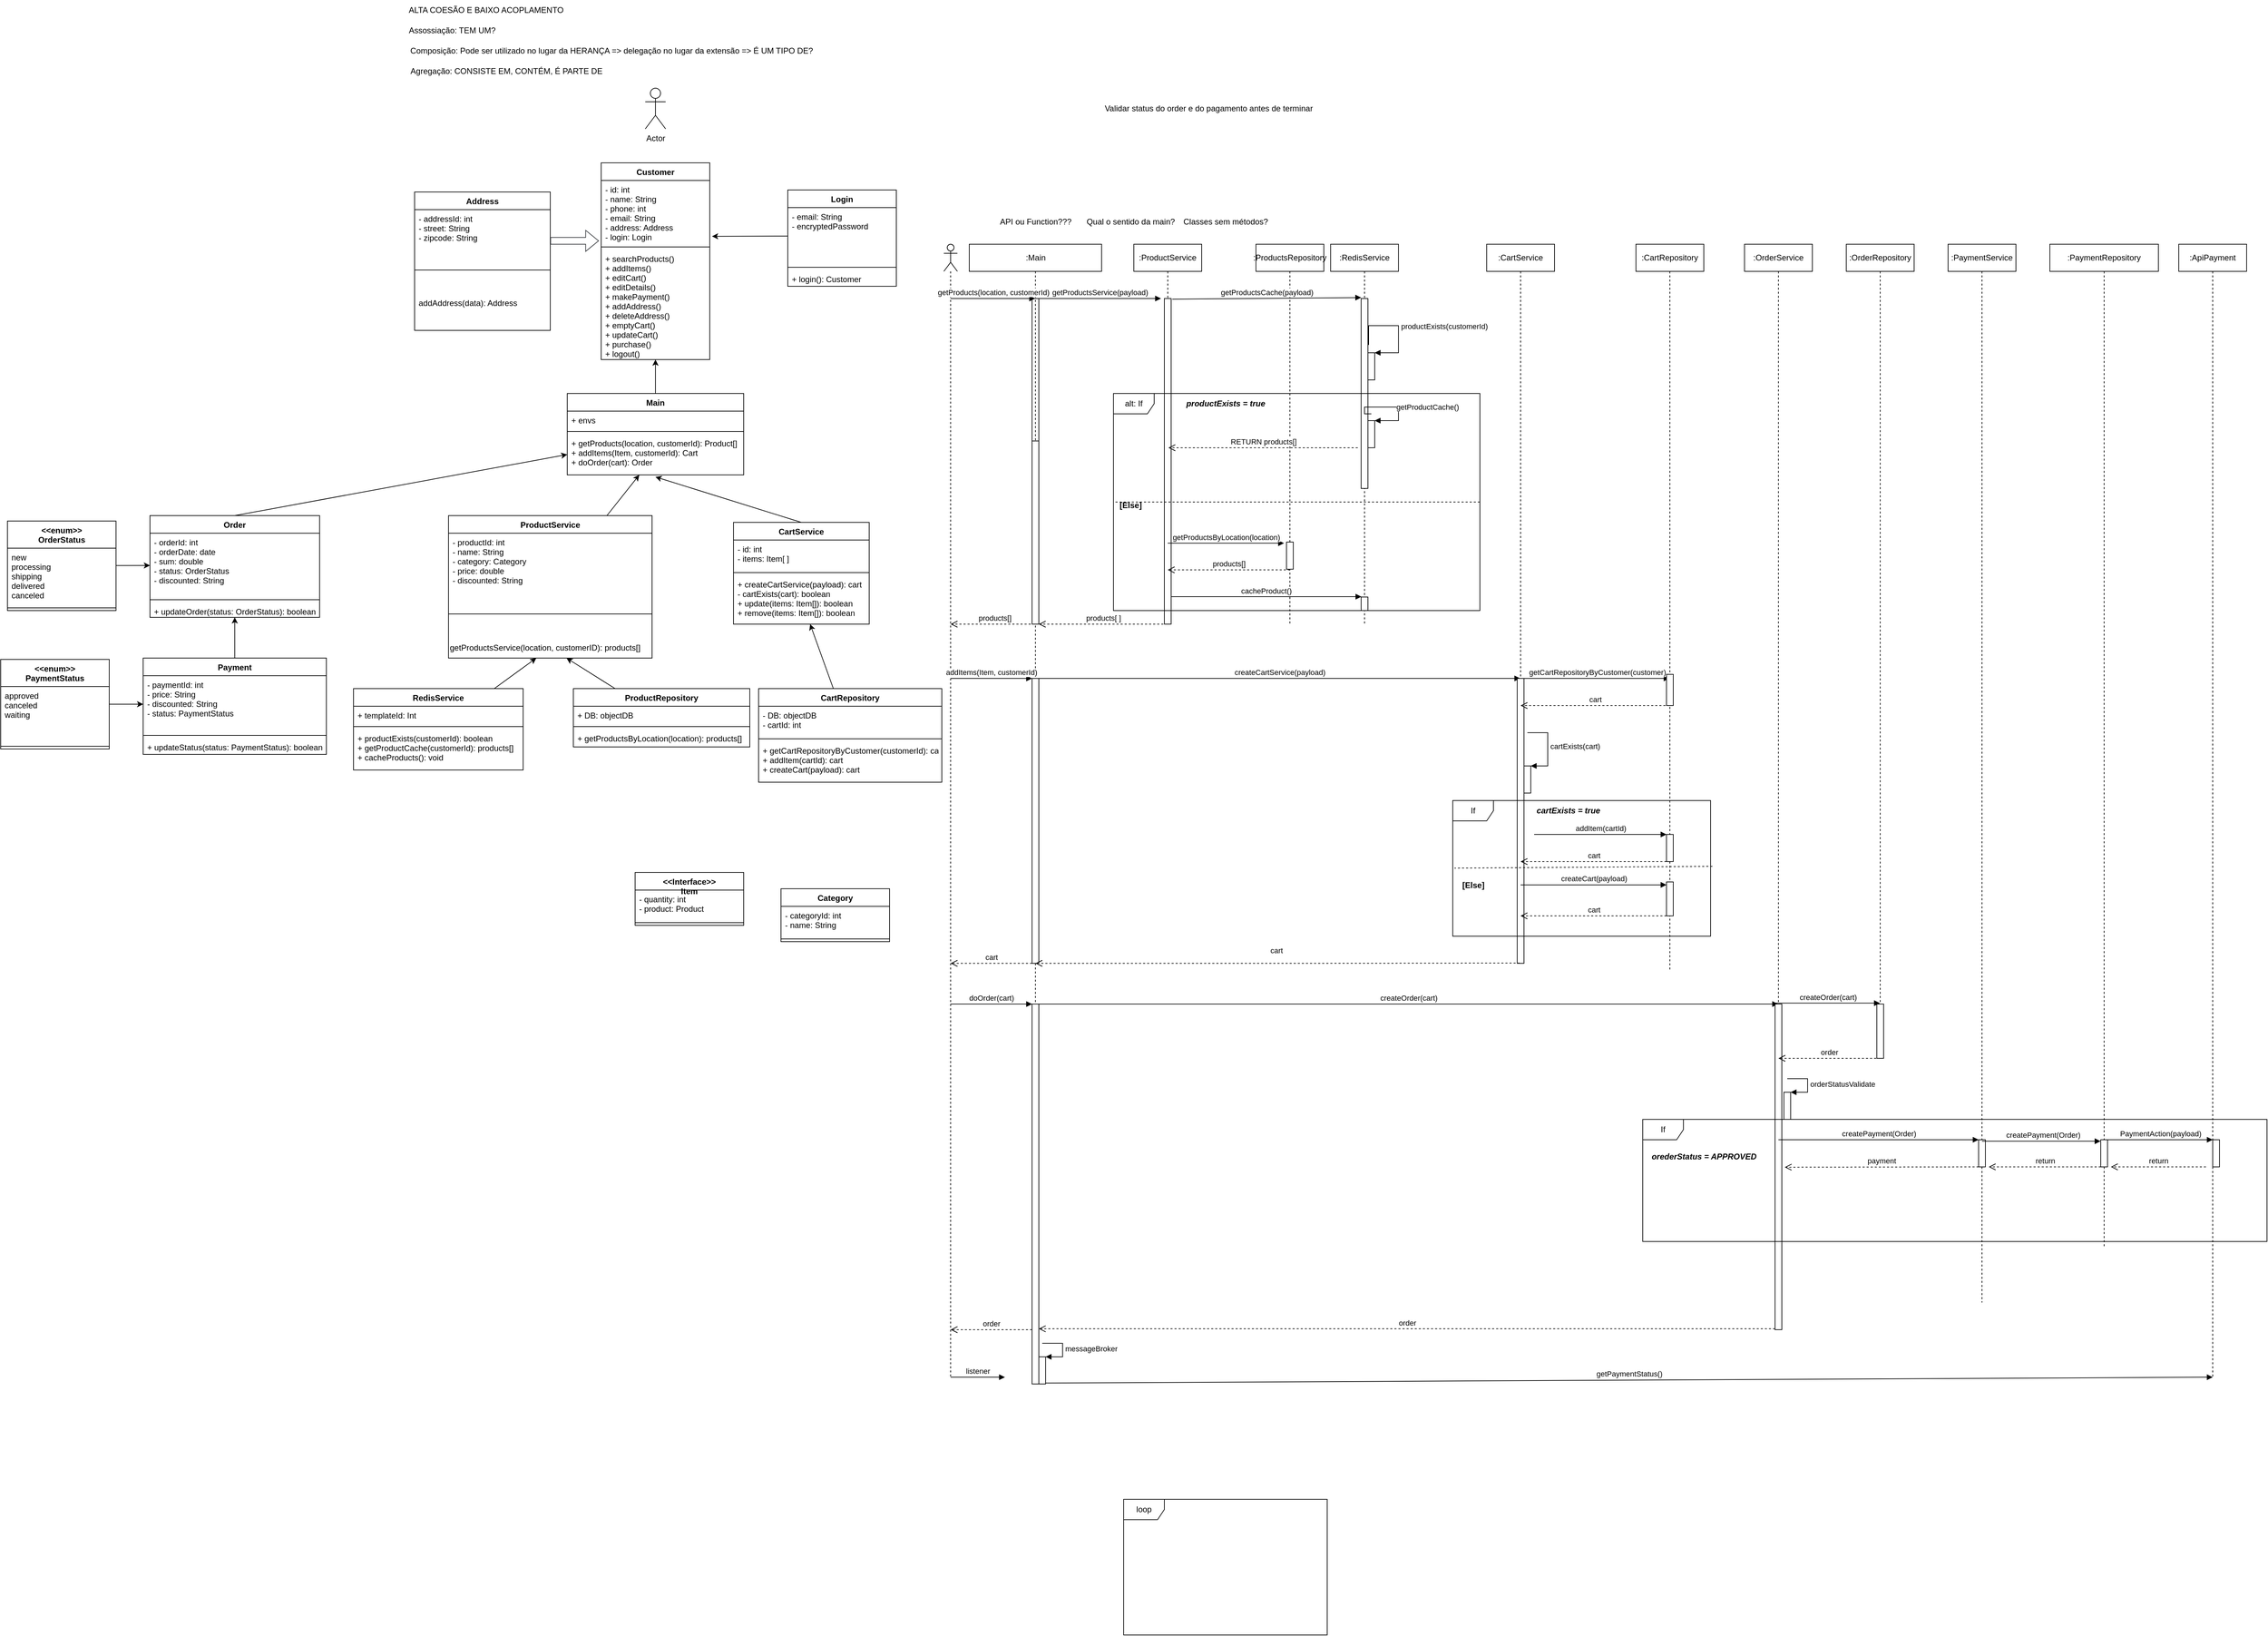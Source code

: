 <mxfile version="20.0.4" type="github">
  <diagram id="hjMJcgGUQg-z2j9_51XN" name="Page-1">
    <mxGraphModel dx="2197" dy="805" grid="1" gridSize="10" guides="1" tooltips="1" connect="1" arrows="1" fold="1" page="1" pageScale="1" pageWidth="827" pageHeight="1169" math="0" shadow="0">
      <root>
        <mxCell id="0" />
        <mxCell id="1" parent="0" />
        <mxCell id="cmTL1tRLWbyx7SnY8aFH-1" value="Customer" style="swimlane;fontStyle=1;align=center;verticalAlign=top;childLayout=stackLayout;horizontal=1;startSize=26;horizontalStack=0;resizeParent=1;resizeParentMax=0;resizeLast=0;collapsible=1;marginBottom=0;" parent="1" vertex="1">
          <mxGeometry x="325" y="280" width="160" height="290" as="geometry" />
        </mxCell>
        <mxCell id="cmTL1tRLWbyx7SnY8aFH-2" value="- id: int&#xa;- name: String&#xa;- phone: int&#xa;- email: String&#xa;- address: Address&#xa;- login: Login" style="text;strokeColor=none;fillColor=none;align=left;verticalAlign=top;spacingLeft=4;spacingRight=4;overflow=hidden;rotatable=0;points=[[0,0.5],[1,0.5]];portConstraint=eastwest;" parent="cmTL1tRLWbyx7SnY8aFH-1" vertex="1">
          <mxGeometry y="26" width="160" height="94" as="geometry" />
        </mxCell>
        <mxCell id="cmTL1tRLWbyx7SnY8aFH-3" value="" style="line;strokeWidth=1;fillColor=none;align=left;verticalAlign=middle;spacingTop=-1;spacingLeft=3;spacingRight=3;rotatable=0;labelPosition=right;points=[];portConstraint=eastwest;" parent="cmTL1tRLWbyx7SnY8aFH-1" vertex="1">
          <mxGeometry y="120" width="160" height="8" as="geometry" />
        </mxCell>
        <mxCell id="cmTL1tRLWbyx7SnY8aFH-4" value="+ searchProducts()&#xa;+ addItems()&#xa;+ editCart()&#xa;+ editDetails()&#xa;+ makePayment()&#xa;+ addAddress()&#xa;+ deleteAddress()&#xa;+ emptyCart()&#xa;+ updateCart()&#xa;+ purchase()&#xa;+ logout()" style="text;strokeColor=none;fillColor=none;align=left;verticalAlign=top;spacingLeft=4;spacingRight=4;overflow=hidden;rotatable=0;points=[[0,0.5],[1,0.5]];portConstraint=eastwest;" parent="cmTL1tRLWbyx7SnY8aFH-1" vertex="1">
          <mxGeometry y="128" width="160" height="162" as="geometry" />
        </mxCell>
        <mxCell id="cmTL1tRLWbyx7SnY8aFH-5" value="Login" style="swimlane;fontStyle=1;align=center;verticalAlign=top;childLayout=stackLayout;horizontal=1;startSize=26;horizontalStack=0;resizeParent=1;resizeParentMax=0;resizeLast=0;collapsible=1;marginBottom=0;" parent="1" vertex="1">
          <mxGeometry x="600" y="320" width="160" height="142" as="geometry" />
        </mxCell>
        <mxCell id="cmTL1tRLWbyx7SnY8aFH-6" value="- email: String&#xa;- encryptedPassword" style="text;strokeColor=none;fillColor=none;align=left;verticalAlign=top;spacingLeft=4;spacingRight=4;overflow=hidden;rotatable=0;points=[[0,0.5],[1,0.5]];portConstraint=eastwest;" parent="cmTL1tRLWbyx7SnY8aFH-5" vertex="1">
          <mxGeometry y="26" width="160" height="84" as="geometry" />
        </mxCell>
        <mxCell id="cmTL1tRLWbyx7SnY8aFH-7" value="" style="line;strokeWidth=1;fillColor=none;align=left;verticalAlign=middle;spacingTop=-1;spacingLeft=3;spacingRight=3;rotatable=0;labelPosition=right;points=[];portConstraint=eastwest;" parent="cmTL1tRLWbyx7SnY8aFH-5" vertex="1">
          <mxGeometry y="110" width="160" height="8" as="geometry" />
        </mxCell>
        <mxCell id="cmTL1tRLWbyx7SnY8aFH-8" value="+ login(): Customer" style="text;strokeColor=none;fillColor=none;align=left;verticalAlign=top;spacingLeft=4;spacingRight=4;overflow=hidden;rotatable=0;points=[[0,0.5],[1,0.5]];portConstraint=eastwest;" parent="cmTL1tRLWbyx7SnY8aFH-5" vertex="1">
          <mxGeometry y="118" width="160" height="24" as="geometry" />
        </mxCell>
        <mxCell id="YB8Wy11Mo5Z-gFpzEeuf-56" value="" style="edgeStyle=none;rounded=0;orthogonalLoop=1;jettySize=auto;html=1;fontColor=none;fillColor=#FFFFFF;gradientColor=none;elbow=vertical;" parent="1" source="cmTL1tRLWbyx7SnY8aFH-9" target="YB8Wy11Mo5Z-gFpzEeuf-36" edge="1">
          <mxGeometry relative="1" as="geometry" />
        </mxCell>
        <mxCell id="cmTL1tRLWbyx7SnY8aFH-9" value="ProductService" style="swimlane;fontStyle=1;align=center;verticalAlign=top;childLayout=stackLayout;horizontal=1;startSize=26;horizontalStack=0;resizeParent=1;resizeParentMax=0;resizeLast=0;collapsible=1;marginBottom=0;" parent="1" vertex="1">
          <mxGeometry x="100" y="800" width="300" height="210" as="geometry" />
        </mxCell>
        <mxCell id="cmTL1tRLWbyx7SnY8aFH-10" value="- productId: int&#xa;- name: String&#xa;- category: Category&#xa;- price: double&#xa;- discounted: String&#xa;" style="text;strokeColor=none;fillColor=none;align=left;verticalAlign=top;spacingLeft=4;spacingRight=4;overflow=hidden;rotatable=0;points=[[0,0.5],[1,0.5]];portConstraint=eastwest;" parent="cmTL1tRLWbyx7SnY8aFH-9" vertex="1">
          <mxGeometry y="26" width="300" height="84" as="geometry" />
        </mxCell>
        <mxCell id="cmTL1tRLWbyx7SnY8aFH-11" value="" style="line;strokeWidth=1;fillColor=none;align=left;verticalAlign=middle;spacingTop=-1;spacingLeft=3;spacingRight=3;rotatable=0;labelPosition=right;points=[];portConstraint=eastwest;" parent="cmTL1tRLWbyx7SnY8aFH-9" vertex="1">
          <mxGeometry y="110" width="300" height="70" as="geometry" />
        </mxCell>
        <mxCell id="YB8Wy11Mo5Z-gFpzEeuf-44" value="getProductsService(location, customerID): products[]" style="text;html=1;align=left;verticalAlign=middle;resizable=0;points=[];autosize=1;strokeColor=none;fillColor=none;fontColor=none;" parent="cmTL1tRLWbyx7SnY8aFH-9" vertex="1">
          <mxGeometry y="180" width="300" height="30" as="geometry" />
        </mxCell>
        <mxCell id="cmTL1tRLWbyx7SnY8aFH-13" value="Category" style="swimlane;fontStyle=1;align=center;verticalAlign=top;childLayout=stackLayout;horizontal=1;startSize=26;horizontalStack=0;resizeParent=1;resizeParentMax=0;resizeLast=0;collapsible=1;marginBottom=0;" parent="1" vertex="1">
          <mxGeometry x="590" y="1350" width="160" height="78" as="geometry">
            <mxRectangle x="600" y="10" width="90" height="30" as="alternateBounds" />
          </mxGeometry>
        </mxCell>
        <mxCell id="cmTL1tRLWbyx7SnY8aFH-14" value="- categoryId: int&#xa;- name: String" style="text;strokeColor=none;fillColor=none;align=left;verticalAlign=top;spacingLeft=4;spacingRight=4;overflow=hidden;rotatable=0;points=[[0,0.5],[1,0.5]];portConstraint=eastwest;" parent="cmTL1tRLWbyx7SnY8aFH-13" vertex="1">
          <mxGeometry y="26" width="160" height="44" as="geometry" />
        </mxCell>
        <mxCell id="cmTL1tRLWbyx7SnY8aFH-15" value="" style="line;strokeWidth=1;fillColor=none;align=left;verticalAlign=middle;spacingTop=-1;spacingLeft=3;spacingRight=3;rotatable=0;labelPosition=right;points=[];portConstraint=eastwest;" parent="cmTL1tRLWbyx7SnY8aFH-13" vertex="1">
          <mxGeometry y="70" width="160" height="8" as="geometry" />
        </mxCell>
        <mxCell id="YB8Wy11Mo5Z-gFpzEeuf-65" style="edgeStyle=none;rounded=0;orthogonalLoop=1;jettySize=auto;html=1;exitX=0.5;exitY=0;exitDx=0;exitDy=0;entryX=0.5;entryY=1.05;entryDx=0;entryDy=0;entryPerimeter=0;fontColor=none;fillColor=#FFFFFF;gradientColor=none;elbow=vertical;" parent="1" source="cmTL1tRLWbyx7SnY8aFH-17" target="YB8Wy11Mo5Z-gFpzEeuf-36" edge="1">
          <mxGeometry relative="1" as="geometry" />
        </mxCell>
        <mxCell id="cmTL1tRLWbyx7SnY8aFH-17" value="CartService" style="swimlane;fontStyle=1;align=center;verticalAlign=top;childLayout=stackLayout;horizontal=1;startSize=26;horizontalStack=0;resizeParent=1;resizeParentMax=0;resizeLast=0;collapsible=1;marginBottom=0;" parent="1" vertex="1">
          <mxGeometry x="520" y="810" width="200" height="150" as="geometry" />
        </mxCell>
        <mxCell id="cmTL1tRLWbyx7SnY8aFH-18" value="- id: int&#xa;- items: Item[ ]" style="text;strokeColor=none;fillColor=none;align=left;verticalAlign=top;spacingLeft=4;spacingRight=4;overflow=hidden;rotatable=0;points=[[0,0.5],[1,0.5]];portConstraint=eastwest;" parent="cmTL1tRLWbyx7SnY8aFH-17" vertex="1">
          <mxGeometry y="26" width="200" height="44" as="geometry" />
        </mxCell>
        <mxCell id="cmTL1tRLWbyx7SnY8aFH-19" value="" style="line;strokeWidth=1;fillColor=none;align=left;verticalAlign=middle;spacingTop=-1;spacingLeft=3;spacingRight=3;rotatable=0;labelPosition=right;points=[];portConstraint=eastwest;" parent="cmTL1tRLWbyx7SnY8aFH-17" vertex="1">
          <mxGeometry y="70" width="200" height="8" as="geometry" />
        </mxCell>
        <mxCell id="cmTL1tRLWbyx7SnY8aFH-20" value="+ createCartService(payload): cart&#xa;- cartExists(cart): boolean&#xa;+ update(items: Item[]): boolean&#xa;+ remove(items: Item[]): boolean" style="text;strokeColor=none;fillColor=none;align=left;verticalAlign=top;spacingLeft=4;spacingRight=4;overflow=hidden;rotatable=0;points=[[0,0.5],[1,0.5]];portConstraint=eastwest;" parent="cmTL1tRLWbyx7SnY8aFH-17" vertex="1">
          <mxGeometry y="78" width="200" height="72" as="geometry" />
        </mxCell>
        <mxCell id="YB8Wy11Mo5Z-gFpzEeuf-43" style="edgeStyle=none;rounded=0;orthogonalLoop=1;jettySize=auto;html=1;exitX=0.5;exitY=0;exitDx=0;exitDy=0;entryX=0;entryY=0.5;entryDx=0;entryDy=0;fontColor=none;fillColor=#FFFFFF;gradientColor=none;elbow=vertical;" parent="1" source="cmTL1tRLWbyx7SnY8aFH-21" target="YB8Wy11Mo5Z-gFpzEeuf-36" edge="1">
          <mxGeometry relative="1" as="geometry" />
        </mxCell>
        <mxCell id="cmTL1tRLWbyx7SnY8aFH-21" value="Order" style="swimlane;fontStyle=1;align=center;verticalAlign=top;childLayout=stackLayout;horizontal=1;startSize=26;horizontalStack=0;resizeParent=1;resizeParentMax=0;resizeLast=0;collapsible=1;marginBottom=0;" parent="1" vertex="1">
          <mxGeometry x="-340" y="800" width="250" height="150" as="geometry" />
        </mxCell>
        <mxCell id="cmTL1tRLWbyx7SnY8aFH-22" value="- orderId: int&#xa;- orderDate: date&#xa;- sum: double&#xa;- status: OrderStatus&#xa;- discounted: String&#xa;" style="text;strokeColor=none;fillColor=none;align=left;verticalAlign=top;spacingLeft=4;spacingRight=4;overflow=hidden;rotatable=0;points=[[0,0.5],[1,0.5]];portConstraint=eastwest;" parent="cmTL1tRLWbyx7SnY8aFH-21" vertex="1">
          <mxGeometry y="26" width="250" height="94" as="geometry" />
        </mxCell>
        <mxCell id="cmTL1tRLWbyx7SnY8aFH-23" value="" style="line;strokeWidth=1;fillColor=none;align=left;verticalAlign=middle;spacingTop=-1;spacingLeft=3;spacingRight=3;rotatable=0;labelPosition=right;points=[];portConstraint=eastwest;" parent="cmTL1tRLWbyx7SnY8aFH-21" vertex="1">
          <mxGeometry y="120" width="250" height="8" as="geometry" />
        </mxCell>
        <mxCell id="cmTL1tRLWbyx7SnY8aFH-24" value="+ updateOrder(status: OrderStatus): boolean" style="text;strokeColor=none;fillColor=none;align=left;verticalAlign=top;spacingLeft=4;spacingRight=4;overflow=hidden;rotatable=0;points=[[0,0.5],[1,0.5]];portConstraint=eastwest;" parent="cmTL1tRLWbyx7SnY8aFH-21" vertex="1">
          <mxGeometry y="128" width="250" height="22" as="geometry" />
        </mxCell>
        <mxCell id="YB8Wy11Mo5Z-gFpzEeuf-37" value="" style="edgeStyle=none;rounded=0;orthogonalLoop=1;jettySize=auto;html=1;fontColor=none;fillColor=#FFFFFF;gradientColor=none;elbow=vertical;" parent="1" source="cmTL1tRLWbyx7SnY8aFH-25" target="cmTL1tRLWbyx7SnY8aFH-22" edge="1">
          <mxGeometry relative="1" as="geometry" />
        </mxCell>
        <mxCell id="cmTL1tRLWbyx7SnY8aFH-25" value="&lt;&lt;enum&gt;&gt;&#xa;OrderStatus" style="swimlane;fontStyle=1;align=center;verticalAlign=top;childLayout=stackLayout;horizontal=1;startSize=40;horizontalStack=0;resizeParent=1;resizeParentMax=0;resizeLast=0;collapsible=1;marginBottom=0;" parent="1" vertex="1">
          <mxGeometry x="-550" y="808" width="160" height="132" as="geometry" />
        </mxCell>
        <mxCell id="cmTL1tRLWbyx7SnY8aFH-26" value="new&#xa;processing&#xa;shipping&#xa;delivered&#xa;canceled" style="text;strokeColor=none;fillColor=none;align=left;verticalAlign=top;spacingLeft=4;spacingRight=4;overflow=hidden;rotatable=0;points=[[0,0.5],[1,0.5]];portConstraint=eastwest;" parent="cmTL1tRLWbyx7SnY8aFH-25" vertex="1">
          <mxGeometry y="40" width="160" height="84" as="geometry" />
        </mxCell>
        <mxCell id="cmTL1tRLWbyx7SnY8aFH-27" value="" style="line;strokeWidth=1;fillColor=none;align=left;verticalAlign=middle;spacingTop=-1;spacingLeft=3;spacingRight=3;rotatable=0;labelPosition=right;points=[];portConstraint=eastwest;" parent="cmTL1tRLWbyx7SnY8aFH-25" vertex="1">
          <mxGeometry y="124" width="160" height="8" as="geometry" />
        </mxCell>
        <mxCell id="YB8Wy11Mo5Z-gFpzEeuf-30" value="" style="edgeStyle=none;rounded=0;orthogonalLoop=1;jettySize=auto;html=1;fontColor=none;fillColor=#FFFFFF;gradientColor=none;elbow=vertical;" parent="1" source="cmTL1tRLWbyx7SnY8aFH-39" target="cmTL1tRLWbyx7SnY8aFH-24" edge="1">
          <mxGeometry relative="1" as="geometry" />
        </mxCell>
        <mxCell id="cmTL1tRLWbyx7SnY8aFH-39" value="Payment" style="swimlane;fontStyle=1;align=center;verticalAlign=top;childLayout=stackLayout;horizontal=1;startSize=26;horizontalStack=0;resizeParent=1;resizeParentMax=0;resizeLast=0;collapsible=1;marginBottom=0;" parent="1" vertex="1">
          <mxGeometry x="-350" y="1010" width="270" height="142" as="geometry" />
        </mxCell>
        <mxCell id="cmTL1tRLWbyx7SnY8aFH-40" value="- paymentId: int&#xa;- price: String&#xa;- discounted: String&#xa;- status: PaymentStatus" style="text;strokeColor=none;fillColor=none;align=left;verticalAlign=top;spacingLeft=4;spacingRight=4;overflow=hidden;rotatable=0;points=[[0,0.5],[1,0.5]];portConstraint=eastwest;" parent="cmTL1tRLWbyx7SnY8aFH-39" vertex="1">
          <mxGeometry y="26" width="270" height="84" as="geometry" />
        </mxCell>
        <mxCell id="cmTL1tRLWbyx7SnY8aFH-41" value="" style="line;strokeWidth=1;fillColor=none;align=left;verticalAlign=middle;spacingTop=-1;spacingLeft=3;spacingRight=3;rotatable=0;labelPosition=right;points=[];portConstraint=eastwest;" parent="cmTL1tRLWbyx7SnY8aFH-39" vertex="1">
          <mxGeometry y="110" width="270" height="8" as="geometry" />
        </mxCell>
        <mxCell id="cmTL1tRLWbyx7SnY8aFH-42" value="+ updateStatus(status: PaymentStatus): boolean" style="text;strokeColor=none;fillColor=none;align=left;verticalAlign=top;spacingLeft=4;spacingRight=4;overflow=hidden;rotatable=0;points=[[0,0.5],[1,0.5]];portConstraint=eastwest;" parent="cmTL1tRLWbyx7SnY8aFH-39" vertex="1">
          <mxGeometry y="118" width="270" height="24" as="geometry" />
        </mxCell>
        <mxCell id="YB8Wy11Mo5Z-gFpzEeuf-42" value="" style="edgeStyle=none;rounded=0;orthogonalLoop=1;jettySize=auto;html=1;fontColor=none;fillColor=#FFFFFF;gradientColor=none;elbow=vertical;entryX=0;entryY=0.5;entryDx=0;entryDy=0;" parent="1" source="cmTL1tRLWbyx7SnY8aFH-43" target="cmTL1tRLWbyx7SnY8aFH-40" edge="1">
          <mxGeometry relative="1" as="geometry" />
        </mxCell>
        <mxCell id="cmTL1tRLWbyx7SnY8aFH-43" value="&lt;&lt;enum&gt;&gt;&#xa;PaymentStatus" style="swimlane;fontStyle=1;align=center;verticalAlign=top;childLayout=stackLayout;horizontal=1;startSize=40;horizontalStack=0;resizeParent=1;resizeParentMax=0;resizeLast=0;collapsible=1;marginBottom=0;" parent="1" vertex="1">
          <mxGeometry x="-560" y="1012" width="160" height="132" as="geometry" />
        </mxCell>
        <mxCell id="cmTL1tRLWbyx7SnY8aFH-44" value="approved&#xa;canceled&#xa;waiting" style="text;strokeColor=none;fillColor=none;align=left;verticalAlign=top;spacingLeft=4;spacingRight=4;overflow=hidden;rotatable=0;points=[[0,0.5],[1,0.5]];portConstraint=eastwest;" parent="cmTL1tRLWbyx7SnY8aFH-43" vertex="1">
          <mxGeometry y="40" width="160" height="84" as="geometry" />
        </mxCell>
        <mxCell id="cmTL1tRLWbyx7SnY8aFH-45" value="" style="line;strokeWidth=1;fillColor=none;align=left;verticalAlign=middle;spacingTop=-1;spacingLeft=3;spacingRight=3;rotatable=0;labelPosition=right;points=[];portConstraint=eastwest;" parent="cmTL1tRLWbyx7SnY8aFH-43" vertex="1">
          <mxGeometry y="124" width="160" height="8" as="geometry" />
        </mxCell>
        <mxCell id="cmTL1tRLWbyx7SnY8aFH-56" value="&lt;&lt;Interface&gt;&gt;&#xa;Item" style="swimlane;fontStyle=1;align=center;verticalAlign=top;childLayout=stackLayout;horizontal=1;startSize=26;horizontalStack=0;resizeParent=1;resizeParentMax=0;resizeLast=0;collapsible=1;marginBottom=0;" parent="1" vertex="1">
          <mxGeometry x="375" y="1326" width="160" height="78" as="geometry" />
        </mxCell>
        <mxCell id="cmTL1tRLWbyx7SnY8aFH-57" value="- quantity: int&#xa;- product: Product" style="text;strokeColor=none;fillColor=none;align=left;verticalAlign=top;spacingLeft=4;spacingRight=4;overflow=hidden;rotatable=0;points=[[0,0.5],[1,0.5]];portConstraint=eastwest;" parent="cmTL1tRLWbyx7SnY8aFH-56" vertex="1">
          <mxGeometry y="26" width="160" height="44" as="geometry" />
        </mxCell>
        <mxCell id="cmTL1tRLWbyx7SnY8aFH-58" value="" style="line;strokeWidth=1;fillColor=none;align=left;verticalAlign=middle;spacingTop=-1;spacingLeft=3;spacingRight=3;rotatable=0;labelPosition=right;points=[];portConstraint=eastwest;" parent="cmTL1tRLWbyx7SnY8aFH-56" vertex="1">
          <mxGeometry y="70" width="160" height="8" as="geometry" />
        </mxCell>
        <mxCell id="cmTL1tRLWbyx7SnY8aFH-80" value="ALTA COESÃO E BAIXO ACOPLAMENTO&lt;br&gt;" style="text;html=1;align=center;verticalAlign=middle;resizable=0;points=[];autosize=1;strokeColor=none;fillColor=none;fontColor=none;" parent="1" vertex="1">
          <mxGeometry x="30" y="40" width="250" height="30" as="geometry" />
        </mxCell>
        <mxCell id="cmTL1tRLWbyx7SnY8aFH-81" value="&lt;span style=&quot;color: rgba(0, 0, 0, 0); font-family: monospace; font-size: 0px; text-align: start;&quot;&gt;%3CmxGraphModel%3E%3Croot%3E%3CmxCell%20id%3D%220%22%2F%3E%3CmxCell%20id%3D%221%22%20parent%3D%220%22%2F%3E%3CmxCell%20id%3D%222%22%20value%3D%22Assossia%C3%A7%C3%A3o%3A%20TEM%20UM%3F%22%20style%3D%22text%3Bhtml%3D1%3Balign%3Dcenter%3BverticalAlign%3Dmiddle%3Bresizable%3D0%3Bpoints%3D%5B%5D%3Bautosize%3D1%3BstrokeColor%3Dnone%3BfillColor%3Dnone%3BfontColor%3Dnone%3B%22%20vertex%3D%221%22%20parent%3D%221%22%3E%3CmxGeometry%20x%3D%22685%22%20y%3D%22935%22%20width%3D%22150%22%20height%3D%2230%22%20as%3D%22geometry%22%2F%3E%3C%2FmxCell%3E%3C%2Froot%3E%3C%2FmxGraphModel%3E&lt;/span&gt;" style="text;html=1;align=center;verticalAlign=middle;resizable=0;points=[];autosize=1;strokeColor=none;fillColor=none;fontColor=none;" parent="1" vertex="1">
          <mxGeometry x="640" y="105" width="20" height="30" as="geometry" />
        </mxCell>
        <mxCell id="cmTL1tRLWbyx7SnY8aFH-82" value="Assossiação: TEM UM?" style="text;html=1;align=center;verticalAlign=middle;resizable=0;points=[];autosize=1;strokeColor=none;fillColor=none;fontColor=none;" parent="1" vertex="1">
          <mxGeometry x="30" y="70" width="150" height="30" as="geometry" />
        </mxCell>
        <mxCell id="cmTL1tRLWbyx7SnY8aFH-83" value="Composição: Pode ser utilizado no lugar da HERANÇA =&amp;gt; delegação no lugar da extensão =&amp;gt; É UM TIPO DE?" style="text;html=1;align=center;verticalAlign=middle;resizable=0;points=[];autosize=1;strokeColor=none;fillColor=none;fontColor=none;" parent="1" vertex="1">
          <mxGeometry x="30" y="100" width="620" height="30" as="geometry" />
        </mxCell>
        <mxCell id="cmTL1tRLWbyx7SnY8aFH-87" value="Agregação: CONSISTE EM, CONTÉM, É PARTE DE" style="text;html=1;align=center;verticalAlign=middle;resizable=0;points=[];autosize=1;strokeColor=none;fillColor=none;fontColor=none;" parent="1" vertex="1">
          <mxGeometry x="30" y="130" width="310" height="30" as="geometry" />
        </mxCell>
        <mxCell id="cmTL1tRLWbyx7SnY8aFH-88" style="edgeStyle=none;rounded=0;orthogonalLoop=1;jettySize=auto;html=1;exitX=0;exitY=0.5;exitDx=0;exitDy=0;entryX=1.021;entryY=0.876;entryDx=0;entryDy=0;entryPerimeter=0;fontColor=none;" parent="1" source="cmTL1tRLWbyx7SnY8aFH-6" target="cmTL1tRLWbyx7SnY8aFH-2" edge="1">
          <mxGeometry relative="1" as="geometry" />
        </mxCell>
        <mxCell id="cmTL1tRLWbyx7SnY8aFH-89" value="Address" style="swimlane;fontStyle=1;align=center;verticalAlign=top;childLayout=stackLayout;horizontal=1;startSize=26;horizontalStack=0;resizeParent=1;resizeParentMax=0;resizeLast=0;collapsible=1;marginBottom=0;" parent="1" vertex="1">
          <mxGeometry x="50" y="323" width="200" height="204" as="geometry" />
        </mxCell>
        <mxCell id="cmTL1tRLWbyx7SnY8aFH-90" value="- addressId: int&#xa;- street: String&#xa;- zipcode: String&#xa;" style="text;strokeColor=none;fillColor=none;align=left;verticalAlign=top;spacingLeft=4;spacingRight=4;overflow=hidden;rotatable=0;points=[[0,0.5],[1,0.5]];portConstraint=eastwest;" parent="cmTL1tRLWbyx7SnY8aFH-89" vertex="1">
          <mxGeometry y="26" width="200" height="54" as="geometry" />
        </mxCell>
        <mxCell id="cmTL1tRLWbyx7SnY8aFH-91" value="" style="line;strokeWidth=1;fillColor=none;align=left;verticalAlign=middle;spacingTop=-1;spacingLeft=3;spacingRight=3;rotatable=0;labelPosition=right;points=[];portConstraint=eastwest;" parent="cmTL1tRLWbyx7SnY8aFH-89" vertex="1">
          <mxGeometry y="80" width="200" height="70" as="geometry" />
        </mxCell>
        <mxCell id="YB8Wy11Mo5Z-gFpzEeuf-41" value="addAddress(data): Address" style="text;strokeColor=none;fillColor=none;align=left;verticalAlign=top;spacingLeft=4;spacingRight=4;overflow=hidden;rotatable=0;points=[[0,0.5],[1,0.5]];portConstraint=eastwest;" parent="cmTL1tRLWbyx7SnY8aFH-89" vertex="1">
          <mxGeometry y="150" width="200" height="54" as="geometry" />
        </mxCell>
        <mxCell id="cmTL1tRLWbyx7SnY8aFH-95" value="" style="shape=flexArrow;rounded=0;orthogonalLoop=1;jettySize=auto;html=1;fontColor=none;elbow=vertical;entryX=-0.021;entryY=0.947;entryDx=0;entryDy=0;entryPerimeter=0;fillColor=#FFFFFF;strokeColor=#36393d;gradientColor=none;" parent="1" target="cmTL1tRLWbyx7SnY8aFH-2" edge="1">
          <mxGeometry relative="1" as="geometry">
            <mxPoint x="250" y="395" as="sourcePoint" />
          </mxGeometry>
        </mxCell>
        <mxCell id="cmTL1tRLWbyx7SnY8aFH-96" style="edgeStyle=none;shape=flexArrow;rounded=0;orthogonalLoop=1;jettySize=auto;html=1;exitX=0.75;exitY=0;exitDx=0;exitDy=0;fontColor=none;fillColor=#000000;elbow=vertical;" parent="1" source="cmTL1tRLWbyx7SnY8aFH-89" target="cmTL1tRLWbyx7SnY8aFH-89" edge="1">
          <mxGeometry relative="1" as="geometry" />
        </mxCell>
        <mxCell id="cmTL1tRLWbyx7SnY8aFH-109" value="" style="shape=umlLifeline;participant=umlActor;perimeter=lifelinePerimeter;whiteSpace=wrap;html=1;container=1;collapsible=0;recursiveResize=0;verticalAlign=top;spacingTop=36;outlineConnect=0;fontColor=none;" parent="1" vertex="1">
          <mxGeometry x="830" y="400" width="20" height="1670" as="geometry" />
        </mxCell>
        <mxCell id="cmTL1tRLWbyx7SnY8aFH-110" value="" style="html=1;points=[];perimeter=orthogonalPerimeter;fontColor=none;" parent="1" vertex="1">
          <mxGeometry x="960" y="480" width="10" height="210" as="geometry" />
        </mxCell>
        <mxCell id="cmTL1tRLWbyx7SnY8aFH-114" value=":Main" style="shape=umlLifeline;perimeter=lifelinePerimeter;whiteSpace=wrap;html=1;container=1;collapsible=0;recursiveResize=0;outlineConnect=0;fontColor=none;" parent="1" vertex="1">
          <mxGeometry x="867.5" y="400" width="195" height="1430" as="geometry" />
        </mxCell>
        <mxCell id="cmTL1tRLWbyx7SnY8aFH-156" value="getProducts(location, customerId)" style="html=1;verticalAlign=bottom;endArrow=block;rounded=0;fontColor=none;fillColor=#FFFFFF;gradientColor=none;elbow=vertical;" parent="cmTL1tRLWbyx7SnY8aFH-114" target="cmTL1tRLWbyx7SnY8aFH-114" edge="1">
          <mxGeometry width="80" relative="1" as="geometry">
            <mxPoint x="-27.5" y="80" as="sourcePoint" />
            <mxPoint x="52.5" y="80" as="targetPoint" />
          </mxGeometry>
        </mxCell>
        <mxCell id="cmTL1tRLWbyx7SnY8aFH-200" value="products[ ]" style="html=1;verticalAlign=bottom;endArrow=open;dashed=1;endSize=8;rounded=0;fontColor=none;fillColor=#FFFFFF;gradientColor=none;elbow=vertical;" parent="cmTL1tRLWbyx7SnY8aFH-114" source="cmTL1tRLWbyx7SnY8aFH-157" edge="1">
          <mxGeometry relative="1" as="geometry">
            <mxPoint x="182.5" y="560" as="sourcePoint" />
            <mxPoint x="102.5" y="560" as="targetPoint" />
          </mxGeometry>
        </mxCell>
        <mxCell id="cmTL1tRLWbyx7SnY8aFH-205" value="products[]" style="html=1;verticalAlign=bottom;endArrow=open;dashed=1;endSize=8;rounded=0;fontColor=none;fillColor=#FFFFFF;gradientColor=none;elbow=vertical;" parent="cmTL1tRLWbyx7SnY8aFH-114" target="cmTL1tRLWbyx7SnY8aFH-109" edge="1">
          <mxGeometry relative="1" as="geometry">
            <mxPoint x="102.5" y="560" as="sourcePoint" />
            <mxPoint x="22.5" y="560" as="targetPoint" />
          </mxGeometry>
        </mxCell>
        <mxCell id="cmTL1tRLWbyx7SnY8aFH-207" value="createCartService(payload)" style="html=1;verticalAlign=bottom;endArrow=block;rounded=0;fontColor=none;fillColor=#FFFFFF;gradientColor=none;elbow=vertical;" parent="cmTL1tRLWbyx7SnY8aFH-114" target="cmTL1tRLWbyx7SnY8aFH-206" edge="1">
          <mxGeometry width="80" relative="1" as="geometry">
            <mxPoint x="102.5" y="640" as="sourcePoint" />
            <mxPoint x="182.5" y="640" as="targetPoint" />
          </mxGeometry>
        </mxCell>
        <mxCell id="cmTL1tRLWbyx7SnY8aFH-213" value="" style="html=1;points=[];perimeter=orthogonalPerimeter;fontColor=none;" parent="cmTL1tRLWbyx7SnY8aFH-114" vertex="1">
          <mxGeometry x="92.5" y="290" width="10" height="270" as="geometry" />
        </mxCell>
        <mxCell id="cmTL1tRLWbyx7SnY8aFH-214" value="" style="html=1;points=[];perimeter=orthogonalPerimeter;fontColor=none;" parent="cmTL1tRLWbyx7SnY8aFH-114" vertex="1">
          <mxGeometry x="92.5" y="640" width="10" height="420" as="geometry" />
        </mxCell>
        <mxCell id="cmTL1tRLWbyx7SnY8aFH-234" value="createOrder(cart)" style="html=1;verticalAlign=bottom;endArrow=block;rounded=0;fontColor=none;fillColor=#FFFFFF;gradientColor=none;elbow=vertical;" parent="cmTL1tRLWbyx7SnY8aFH-114" target="cmTL1tRLWbyx7SnY8aFH-233" edge="1">
          <mxGeometry width="80" relative="1" as="geometry">
            <mxPoint x="102.5" y="1120" as="sourcePoint" />
            <mxPoint x="812.5" y="1120" as="targetPoint" />
          </mxGeometry>
        </mxCell>
        <mxCell id="cmTL1tRLWbyx7SnY8aFH-128" value="Actor" style="shape=umlActor;verticalLabelPosition=bottom;verticalAlign=top;html=1;fontColor=none;" parent="1" vertex="1">
          <mxGeometry x="390" y="170" width="30" height="60" as="geometry" />
        </mxCell>
        <mxCell id="cmTL1tRLWbyx7SnY8aFH-146" value="API ou Function???" style="text;html=1;align=center;verticalAlign=middle;resizable=0;points=[];autosize=1;strokeColor=none;fillColor=none;fontColor=none;" parent="1" vertex="1">
          <mxGeometry x="900" y="352" width="130" height="30" as="geometry" />
        </mxCell>
        <mxCell id="cmTL1tRLWbyx7SnY8aFH-149" value="Qual o sentido da main?" style="text;html=1;align=center;verticalAlign=middle;resizable=0;points=[];autosize=1;strokeColor=none;fillColor=none;fontColor=none;" parent="1" vertex="1">
          <mxGeometry x="1030" y="352" width="150" height="30" as="geometry" />
        </mxCell>
        <mxCell id="cmTL1tRLWbyx7SnY8aFH-150" value="Classes sem métodos?" style="text;html=1;align=center;verticalAlign=middle;resizable=0;points=[];autosize=1;strokeColor=none;fillColor=none;fontColor=none;" parent="1" vertex="1">
          <mxGeometry x="1170" y="352" width="150" height="30" as="geometry" />
        </mxCell>
        <mxCell id="cmTL1tRLWbyx7SnY8aFH-157" value=":ProductService" style="shape=umlLifeline;perimeter=lifelinePerimeter;whiteSpace=wrap;html=1;container=1;collapsible=0;recursiveResize=0;outlineConnect=0;fontColor=none;" parent="1" vertex="1">
          <mxGeometry x="1110" y="400" width="100" height="560" as="geometry" />
        </mxCell>
        <mxCell id="cmTL1tRLWbyx7SnY8aFH-163" value="" style="html=1;points=[];perimeter=orthogonalPerimeter;fontColor=none;" parent="cmTL1tRLWbyx7SnY8aFH-157" vertex="1">
          <mxGeometry x="45" y="80" width="10" height="480" as="geometry" />
        </mxCell>
        <mxCell id="cmTL1tRLWbyx7SnY8aFH-164" value=":ProductsRepository" style="shape=umlLifeline;perimeter=lifelinePerimeter;whiteSpace=wrap;html=1;container=1;collapsible=0;recursiveResize=0;outlineConnect=0;fontColor=none;" parent="1" vertex="1">
          <mxGeometry x="1290" y="400" width="100" height="560" as="geometry" />
        </mxCell>
        <mxCell id="cmTL1tRLWbyx7SnY8aFH-165" value="" style="html=1;points=[];perimeter=orthogonalPerimeter;fontColor=none;" parent="cmTL1tRLWbyx7SnY8aFH-164" vertex="1">
          <mxGeometry x="45" y="439" width="10" height="40" as="geometry" />
        </mxCell>
        <mxCell id="cmTL1tRLWbyx7SnY8aFH-168" value="getProductsService(payload)" style="html=1;verticalAlign=bottom;endArrow=block;rounded=0;fontColor=none;fillColor=#FFFFFF;gradientColor=none;elbow=vertical;" parent="1" edge="1">
          <mxGeometry width="80" relative="1" as="geometry">
            <mxPoint x="970" y="480" as="sourcePoint" />
            <mxPoint x="1150" y="480" as="targetPoint" />
          </mxGeometry>
        </mxCell>
        <mxCell id="cmTL1tRLWbyx7SnY8aFH-169" value=":RedisService" style="shape=umlLifeline;perimeter=lifelinePerimeter;whiteSpace=wrap;html=1;container=1;collapsible=0;recursiveResize=0;outlineConnect=0;fontColor=none;" parent="1" vertex="1">
          <mxGeometry x="1400" y="400" width="100" height="560" as="geometry" />
        </mxCell>
        <mxCell id="cmTL1tRLWbyx7SnY8aFH-171" value="" style="html=1;points=[];perimeter=orthogonalPerimeter;fontColor=none;" parent="cmTL1tRLWbyx7SnY8aFH-169" vertex="1">
          <mxGeometry x="45" y="520" width="10" height="20" as="geometry" />
        </mxCell>
        <mxCell id="cmTL1tRLWbyx7SnY8aFH-175" value="getProductsCache(payload)" style="html=1;verticalAlign=bottom;endArrow=block;rounded=0;fontColor=none;fillColor=#FFFFFF;gradientColor=none;elbow=vertical;exitX=1.167;exitY=0.002;exitDx=0;exitDy=0;exitPerimeter=0;" parent="cmTL1tRLWbyx7SnY8aFH-169" source="cmTL1tRLWbyx7SnY8aFH-163" edge="1">
          <mxGeometry width="80" relative="1" as="geometry">
            <mxPoint x="-35" y="78.67" as="sourcePoint" />
            <mxPoint x="45" y="78.67" as="targetPoint" />
          </mxGeometry>
        </mxCell>
        <mxCell id="cmTL1tRLWbyx7SnY8aFH-176" value="" style="html=1;points=[];perimeter=orthogonalPerimeter;fontColor=none;" parent="cmTL1tRLWbyx7SnY8aFH-169" vertex="1">
          <mxGeometry x="45" y="80" width="10" height="280" as="geometry" />
        </mxCell>
        <mxCell id="cmTL1tRLWbyx7SnY8aFH-188" value="" style="html=1;points=[];perimeter=orthogonalPerimeter;fontColor=none;" parent="cmTL1tRLWbyx7SnY8aFH-169" vertex="1">
          <mxGeometry x="55" y="160" width="10" height="40" as="geometry" />
        </mxCell>
        <mxCell id="cmTL1tRLWbyx7SnY8aFH-189" value="productExists(customerId)" style="edgeStyle=orthogonalEdgeStyle;html=1;align=left;spacingLeft=2;endArrow=block;rounded=0;entryX=1;entryY=0;fontColor=none;fillColor=#FFFFFF;gradientColor=none;elbow=vertical;exitX=1.1;exitY=0.244;exitDx=0;exitDy=0;exitPerimeter=0;" parent="cmTL1tRLWbyx7SnY8aFH-169" source="cmTL1tRLWbyx7SnY8aFH-176" target="cmTL1tRLWbyx7SnY8aFH-188" edge="1">
          <mxGeometry relative="1" as="geometry">
            <mxPoint x="120" y="120" as="sourcePoint" />
            <Array as="points">
              <mxPoint x="100" y="120" />
              <mxPoint x="100" y="160" />
            </Array>
          </mxGeometry>
        </mxCell>
        <mxCell id="cmTL1tRLWbyx7SnY8aFH-193" value="" style="html=1;points=[];perimeter=orthogonalPerimeter;fontColor=none;direction=east;" parent="cmTL1tRLWbyx7SnY8aFH-169" vertex="1">
          <mxGeometry x="55" y="260" width="10" height="40" as="geometry" />
        </mxCell>
        <mxCell id="cmTL1tRLWbyx7SnY8aFH-173" value="cacheProduct()" style="html=1;verticalAlign=bottom;endArrow=block;rounded=0;fontColor=none;fillColor=#FFFFFF;gradientColor=none;elbow=vertical;entryX=0.033;entryY=-0.025;entryDx=0;entryDy=0;entryPerimeter=0;" parent="1" source="cmTL1tRLWbyx7SnY8aFH-163" target="cmTL1tRLWbyx7SnY8aFH-171" edge="1">
          <mxGeometry width="80" relative="1" as="geometry">
            <mxPoint x="1170" y="640" as="sourcePoint" />
            <mxPoint x="1450" y="600" as="targetPoint" />
          </mxGeometry>
        </mxCell>
        <mxCell id="cmTL1tRLWbyx7SnY8aFH-174" value="getProductsByLocation(location)" style="html=1;verticalAlign=bottom;endArrow=block;rounded=0;fontColor=none;fillColor=#FFFFFF;gradientColor=none;elbow=vertical;entryX=-0.367;entryY=0.042;entryDx=0;entryDy=0;entryPerimeter=0;" parent="1" source="cmTL1tRLWbyx7SnY8aFH-157" target="cmTL1tRLWbyx7SnY8aFH-165" edge="1">
          <mxGeometry width="80" relative="1" as="geometry">
            <mxPoint x="1170" y="685" as="sourcePoint" />
            <mxPoint x="1070" y="550" as="targetPoint" />
          </mxGeometry>
        </mxCell>
        <mxCell id="cmTL1tRLWbyx7SnY8aFH-178" value="alt: If" style="shape=umlFrame;whiteSpace=wrap;html=1;fontColor=none;" parent="1" vertex="1">
          <mxGeometry x="1080" y="620" width="540" height="320" as="geometry" />
        </mxCell>
        <mxCell id="cmTL1tRLWbyx7SnY8aFH-179" value="&lt;b&gt;&lt;i&gt;productExists = true&lt;/i&gt;&lt;/b&gt;" style="text;html=1;align=center;verticalAlign=middle;resizable=0;points=[];autosize=1;strokeColor=none;fillColor=none;fontColor=none;" parent="1" vertex="1">
          <mxGeometry x="1175" y="620" width="140" height="30" as="geometry" />
        </mxCell>
        <mxCell id="cmTL1tRLWbyx7SnY8aFH-180" value="" style="endArrow=none;dashed=1;html=1;rounded=0;fontColor=none;fillColor=#FFFFFF;gradientColor=none;elbow=vertical;entryX=0;entryY=0.5;entryDx=0;entryDy=0;entryPerimeter=0;exitX=1;exitY=0.5;exitDx=0;exitDy=0;exitPerimeter=0;" parent="1" source="cmTL1tRLWbyx7SnY8aFH-178" target="cmTL1tRLWbyx7SnY8aFH-178" edge="1">
          <mxGeometry width="50" height="50" relative="1" as="geometry">
            <mxPoint x="1390" y="870" as="sourcePoint" />
            <mxPoint x="1440" y="820" as="targetPoint" />
          </mxGeometry>
        </mxCell>
        <mxCell id="cmTL1tRLWbyx7SnY8aFH-181" value="&lt;b&gt;[Else]&lt;/b&gt;" style="text;html=1;align=center;verticalAlign=middle;resizable=0;points=[];autosize=1;strokeColor=none;fillColor=none;fontColor=none;" parent="1" vertex="1">
          <mxGeometry x="1075" y="770" width="60" height="30" as="geometry" />
        </mxCell>
        <mxCell id="cmTL1tRLWbyx7SnY8aFH-194" value="getProductCache()" style="edgeStyle=orthogonalEdgeStyle;html=1;align=left;spacingLeft=2;endArrow=block;rounded=0;entryX=1;entryY=0;fontColor=none;fillColor=#FFFFFF;gradientColor=none;elbow=vertical;" parent="1" target="cmTL1tRLWbyx7SnY8aFH-193" edge="1">
          <mxGeometry relative="1" as="geometry">
            <mxPoint x="1460" y="650" as="sourcePoint" />
            <Array as="points">
              <mxPoint x="1450" y="650" />
              <mxPoint x="1450" y="640" />
              <mxPoint x="1500" y="640" />
              <mxPoint x="1500" y="660" />
            </Array>
          </mxGeometry>
        </mxCell>
        <mxCell id="cmTL1tRLWbyx7SnY8aFH-197" style="edgeStyle=none;rounded=0;orthogonalLoop=1;jettySize=auto;html=1;entryX=0.501;entryY=1.002;entryDx=0;entryDy=0;entryPerimeter=0;fontColor=none;fillColor=#FFFFFF;gradientColor=none;elbow=vertical;" parent="1" source="cmTL1tRLWbyx7SnY8aFH-178" target="cmTL1tRLWbyx7SnY8aFH-178" edge="1">
          <mxGeometry relative="1" as="geometry" />
        </mxCell>
        <mxCell id="cmTL1tRLWbyx7SnY8aFH-198" value="RETURN products[]" style="html=1;verticalAlign=bottom;endArrow=open;dashed=1;endSize=8;rounded=0;fontColor=none;fillColor=#FFFFFF;gradientColor=none;elbow=vertical;" parent="1" edge="1">
          <mxGeometry relative="1" as="geometry">
            <mxPoint x="1440" y="700" as="sourcePoint" />
            <mxPoint x="1161" y="700" as="targetPoint" />
          </mxGeometry>
        </mxCell>
        <mxCell id="cmTL1tRLWbyx7SnY8aFH-202" value="products[]" style="html=1;verticalAlign=bottom;endArrow=open;dashed=1;endSize=8;rounded=0;fontColor=none;fillColor=#FFFFFF;gradientColor=none;elbow=vertical;" parent="1" edge="1">
          <mxGeometry relative="1" as="geometry">
            <mxPoint x="1340" y="880" as="sourcePoint" />
            <mxPoint x="1160" y="880" as="targetPoint" />
          </mxGeometry>
        </mxCell>
        <mxCell id="cmTL1tRLWbyx7SnY8aFH-204" value="addItems(Item, customerId)" style="html=1;verticalAlign=bottom;endArrow=block;rounded=0;fontColor=none;fillColor=#FFFFFF;gradientColor=none;elbow=vertical;" parent="1" edge="1">
          <mxGeometry width="80" relative="1" as="geometry">
            <mxPoint x="840" y="1040" as="sourcePoint" />
            <mxPoint x="960" y="1040" as="targetPoint" />
          </mxGeometry>
        </mxCell>
        <mxCell id="cmTL1tRLWbyx7SnY8aFH-206" value=":CartService" style="shape=umlLifeline;perimeter=lifelinePerimeter;whiteSpace=wrap;html=1;container=1;collapsible=0;recursiveResize=0;outlineConnect=0;fontColor=none;" parent="1" vertex="1">
          <mxGeometry x="1630" y="400" width="100" height="1060" as="geometry" />
        </mxCell>
        <mxCell id="cmTL1tRLWbyx7SnY8aFH-208" value="" style="html=1;points=[];perimeter=orthogonalPerimeter;fontColor=none;" parent="cmTL1tRLWbyx7SnY8aFH-206" vertex="1">
          <mxGeometry x="45" y="640" width="10" height="420" as="geometry" />
        </mxCell>
        <mxCell id="cmTL1tRLWbyx7SnY8aFH-209" value="" style="html=1;points=[];perimeter=orthogonalPerimeter;fontColor=none;" parent="cmTL1tRLWbyx7SnY8aFH-206" vertex="1">
          <mxGeometry x="55" y="769" width="10" height="40" as="geometry" />
        </mxCell>
        <mxCell id="cmTL1tRLWbyx7SnY8aFH-210" value="cartExists(cart)" style="edgeStyle=orthogonalEdgeStyle;html=1;align=left;spacingLeft=2;endArrow=block;rounded=0;entryX=1;entryY=0;fontColor=none;fillColor=#FFFFFF;gradientColor=none;elbow=vertical;" parent="cmTL1tRLWbyx7SnY8aFH-206" target="cmTL1tRLWbyx7SnY8aFH-209" edge="1">
          <mxGeometry relative="1" as="geometry">
            <mxPoint x="65" y="720" as="sourcePoint" />
            <Array as="points">
              <mxPoint x="60" y="720" />
              <mxPoint x="90" y="720" />
              <mxPoint x="90" y="769" />
            </Array>
          </mxGeometry>
        </mxCell>
        <mxCell id="cmTL1tRLWbyx7SnY8aFH-212" value="getCartRepositoryByCustomer(customer)" style="html=1;verticalAlign=bottom;endArrow=block;rounded=0;fontColor=none;fillColor=#FFFFFF;gradientColor=none;elbow=vertical;" parent="cmTL1tRLWbyx7SnY8aFH-206" target="cmTL1tRLWbyx7SnY8aFH-211" edge="1">
          <mxGeometry width="80" relative="1" as="geometry">
            <mxPoint x="55" y="640" as="sourcePoint" />
            <mxPoint x="135" y="640" as="targetPoint" />
          </mxGeometry>
        </mxCell>
        <mxCell id="cmTL1tRLWbyx7SnY8aFH-211" value=":CartRepository" style="shape=umlLifeline;perimeter=lifelinePerimeter;whiteSpace=wrap;html=1;container=1;collapsible=0;recursiveResize=0;outlineConnect=0;fontColor=none;" parent="1" vertex="1">
          <mxGeometry x="1850" y="400" width="100" height="1070" as="geometry" />
        </mxCell>
        <mxCell id="cmTL1tRLWbyx7SnY8aFH-216" value="" style="html=1;points=[];perimeter=orthogonalPerimeter;fontColor=none;" parent="cmTL1tRLWbyx7SnY8aFH-211" vertex="1">
          <mxGeometry x="45" y="634" width="10" height="46" as="geometry" />
        </mxCell>
        <mxCell id="cmTL1tRLWbyx7SnY8aFH-215" value="cart" style="html=1;verticalAlign=bottom;endArrow=open;dashed=1;endSize=8;rounded=0;fontColor=none;fillColor=#FFFFFF;gradientColor=none;elbow=vertical;" parent="1" source="cmTL1tRLWbyx7SnY8aFH-211" target="cmTL1tRLWbyx7SnY8aFH-206" edge="1">
          <mxGeometry relative="1" as="geometry">
            <mxPoint x="1860" y="1078" as="sourcePoint" />
            <mxPoint x="1780" y="1078" as="targetPoint" />
            <Array as="points">
              <mxPoint x="1840" y="1080" />
            </Array>
          </mxGeometry>
        </mxCell>
        <mxCell id="cmTL1tRLWbyx7SnY8aFH-217" value="If" style="shape=umlFrame;whiteSpace=wrap;html=1;fontColor=none;" parent="1" vertex="1">
          <mxGeometry x="1580" y="1220" width="380" height="200" as="geometry" />
        </mxCell>
        <mxCell id="cmTL1tRLWbyx7SnY8aFH-218" value="&lt;b&gt;&lt;i&gt;cartExists = true&lt;/i&gt;&lt;/b&gt;" style="text;html=1;align=center;verticalAlign=middle;resizable=0;points=[];autosize=1;strokeColor=none;fillColor=none;fontColor=none;" parent="1" vertex="1">
          <mxGeometry x="1690" y="1220" width="120" height="30" as="geometry" />
        </mxCell>
        <mxCell id="cmTL1tRLWbyx7SnY8aFH-219" value="&lt;b&gt;[Else]&lt;/b&gt;" style="text;html=1;align=center;verticalAlign=middle;resizable=0;points=[];autosize=1;strokeColor=none;fillColor=none;fontColor=none;" parent="1" vertex="1">
          <mxGeometry x="1580" y="1330" width="60" height="30" as="geometry" />
        </mxCell>
        <mxCell id="cmTL1tRLWbyx7SnY8aFH-220" value="" style="endArrow=none;dashed=1;html=1;rounded=0;fontColor=none;fillColor=#FFFFFF;gradientColor=none;elbow=vertical;entryX=0.007;entryY=0.498;entryDx=0;entryDy=0;entryPerimeter=0;exitX=1.007;exitY=0.485;exitDx=0;exitDy=0;exitPerimeter=0;" parent="1" source="cmTL1tRLWbyx7SnY8aFH-217" target="cmTL1tRLWbyx7SnY8aFH-217" edge="1">
          <mxGeometry width="50" height="50" relative="1" as="geometry">
            <mxPoint x="1540" y="1210" as="sourcePoint" />
            <mxPoint x="1062.5" y="1209.33" as="targetPoint" />
          </mxGeometry>
        </mxCell>
        <mxCell id="cmTL1tRLWbyx7SnY8aFH-222" value="cart" style="html=1;verticalAlign=bottom;endArrow=open;dashed=1;endSize=8;rounded=0;fontColor=none;fillColor=#FFFFFF;gradientColor=none;elbow=vertical;exitX=0.367;exitY=0.999;exitDx=0;exitDy=0;exitPerimeter=0;" parent="1" source="cmTL1tRLWbyx7SnY8aFH-208" target="cmTL1tRLWbyx7SnY8aFH-114" edge="1">
          <mxGeometry x="0.004" y="-10" relative="1" as="geometry">
            <mxPoint x="1610" y="1450" as="sourcePoint" />
            <mxPoint x="1350" y="1450" as="targetPoint" />
            <Array as="points">
              <mxPoint x="1350" y="1460" />
            </Array>
            <mxPoint as="offset" />
          </mxGeometry>
        </mxCell>
        <mxCell id="cmTL1tRLWbyx7SnY8aFH-223" value="cart" style="html=1;verticalAlign=bottom;endArrow=open;dashed=1;endSize=8;rounded=0;fontColor=none;fillColor=#FFFFFF;gradientColor=none;elbow=vertical;" parent="1" edge="1">
          <mxGeometry relative="1" as="geometry">
            <mxPoint x="960" y="1460" as="sourcePoint" />
            <mxPoint x="840" y="1460" as="targetPoint" />
          </mxGeometry>
        </mxCell>
        <mxCell id="cmTL1tRLWbyx7SnY8aFH-224" value="" style="html=1;points=[];perimeter=orthogonalPerimeter;fontColor=none;" parent="1" vertex="1">
          <mxGeometry x="1895" y="1270" width="10" height="40" as="geometry" />
        </mxCell>
        <mxCell id="cmTL1tRLWbyx7SnY8aFH-225" value="addItem(cartId)" style="html=1;verticalAlign=bottom;endArrow=block;rounded=0;fontColor=none;fillColor=#FFFFFF;gradientColor=none;elbow=vertical;" parent="1" target="cmTL1tRLWbyx7SnY8aFH-224" edge="1">
          <mxGeometry width="80" relative="1" as="geometry">
            <mxPoint x="1700" y="1270" as="sourcePoint" />
            <mxPoint x="1890" y="1260" as="targetPoint" />
          </mxGeometry>
        </mxCell>
        <mxCell id="cmTL1tRLWbyx7SnY8aFH-226" value="" style="html=1;points=[];perimeter=orthogonalPerimeter;fontColor=none;" parent="1" vertex="1">
          <mxGeometry x="1895" y="1340" width="10" height="50" as="geometry" />
        </mxCell>
        <mxCell id="cmTL1tRLWbyx7SnY8aFH-227" value="createCart(payload)" style="html=1;verticalAlign=bottom;endArrow=block;rounded=0;fontColor=none;fillColor=#FFFFFF;gradientColor=none;elbow=vertical;" parent="1" target="cmTL1tRLWbyx7SnY8aFH-226" edge="1">
          <mxGeometry width="80" relative="1" as="geometry">
            <mxPoint x="1680" y="1344.33" as="sourcePoint" />
            <mxPoint x="1760" y="1344.33" as="targetPoint" />
          </mxGeometry>
        </mxCell>
        <mxCell id="cmTL1tRLWbyx7SnY8aFH-229" value="cart" style="html=1;verticalAlign=bottom;endArrow=open;dashed=1;endSize=8;rounded=0;fontColor=none;fillColor=#FFFFFF;gradientColor=none;elbow=vertical;" parent="1" source="cmTL1tRLWbyx7SnY8aFH-224" edge="1">
          <mxGeometry relative="1" as="geometry">
            <mxPoint x="1760" y="1310" as="sourcePoint" />
            <mxPoint x="1680" y="1310" as="targetPoint" />
          </mxGeometry>
        </mxCell>
        <mxCell id="cmTL1tRLWbyx7SnY8aFH-230" value="cart" style="html=1;verticalAlign=bottom;endArrow=open;dashed=1;endSize=8;rounded=0;fontColor=none;fillColor=#FFFFFF;gradientColor=none;elbow=vertical;entryX=0.263;entryY=0.85;entryDx=0;entryDy=0;entryPerimeter=0;" parent="1" source="cmTL1tRLWbyx7SnY8aFH-226" target="cmTL1tRLWbyx7SnY8aFH-217" edge="1">
          <mxGeometry relative="1" as="geometry">
            <mxPoint x="1840" y="1390" as="sourcePoint" />
            <mxPoint x="1750" y="1390" as="targetPoint" />
          </mxGeometry>
        </mxCell>
        <mxCell id="cmTL1tRLWbyx7SnY8aFH-231" value="doOrder(cart)" style="html=1;verticalAlign=bottom;endArrow=block;rounded=0;fontColor=none;fillColor=#FFFFFF;gradientColor=none;elbow=vertical;" parent="1" target="cmTL1tRLWbyx7SnY8aFH-232" edge="1">
          <mxGeometry width="80" relative="1" as="geometry">
            <mxPoint x="840" y="1520" as="sourcePoint" />
            <mxPoint x="960" y="1520" as="targetPoint" />
          </mxGeometry>
        </mxCell>
        <mxCell id="cmTL1tRLWbyx7SnY8aFH-232" value="" style="html=1;points=[];perimeter=orthogonalPerimeter;fontColor=none;" parent="1" vertex="1">
          <mxGeometry x="960" y="1520" width="10" height="560" as="geometry" />
        </mxCell>
        <mxCell id="cmTL1tRLWbyx7SnY8aFH-233" value=":OrderService" style="shape=umlLifeline;perimeter=lifelinePerimeter;whiteSpace=wrap;html=1;container=1;collapsible=0;recursiveResize=0;outlineConnect=0;fontColor=none;" parent="1" vertex="1">
          <mxGeometry x="2010" y="400" width="100" height="1600" as="geometry" />
        </mxCell>
        <mxCell id="cmTL1tRLWbyx7SnY8aFH-236" value="" style="html=1;points=[];perimeter=orthogonalPerimeter;fontColor=none;" parent="cmTL1tRLWbyx7SnY8aFH-233" vertex="1">
          <mxGeometry x="45" y="1120" width="10" height="480" as="geometry" />
        </mxCell>
        <mxCell id="cmTL1tRLWbyx7SnY8aFH-238" value="createOrder(cart)" style="html=1;verticalAlign=bottom;endArrow=block;rounded=0;fontColor=none;fillColor=#FFFFFF;gradientColor=none;elbow=vertical;" parent="cmTL1tRLWbyx7SnY8aFH-233" target="cmTL1tRLWbyx7SnY8aFH-237" edge="1">
          <mxGeometry width="80" relative="1" as="geometry">
            <mxPoint x="45" y="1118.67" as="sourcePoint" />
            <mxPoint x="125" y="1118.67" as="targetPoint" />
          </mxGeometry>
        </mxCell>
        <mxCell id="YB8Wy11Mo5Z-gFpzEeuf-7" value="" style="html=1;points=[];perimeter=orthogonalPerimeter;fontColor=none;" parent="cmTL1tRLWbyx7SnY8aFH-233" vertex="1">
          <mxGeometry x="58" y="1250" width="10" height="40" as="geometry" />
        </mxCell>
        <mxCell id="YB8Wy11Mo5Z-gFpzEeuf-8" value="orderStatusValidate" style="edgeStyle=orthogonalEdgeStyle;html=1;align=left;spacingLeft=2;endArrow=block;rounded=0;entryX=1;entryY=0;fontColor=none;fillColor=#FFFFFF;gradientColor=none;elbow=vertical;" parent="cmTL1tRLWbyx7SnY8aFH-233" target="YB8Wy11Mo5Z-gFpzEeuf-7" edge="1">
          <mxGeometry relative="1" as="geometry">
            <mxPoint x="63" y="1230" as="sourcePoint" />
            <Array as="points">
              <mxPoint x="93" y="1230" />
            </Array>
          </mxGeometry>
        </mxCell>
        <mxCell id="YB8Wy11Mo5Z-gFpzEeuf-23" value="order" style="html=1;verticalAlign=bottom;endArrow=open;dashed=1;endSize=8;rounded=0;fontColor=none;fillColor=#FFFFFF;gradientColor=none;elbow=vertical;" parent="cmTL1tRLWbyx7SnY8aFH-233" target="cmTL1tRLWbyx7SnY8aFH-232" edge="1">
          <mxGeometry relative="1" as="geometry">
            <mxPoint x="45" y="1598.67" as="sourcePoint" />
            <mxPoint x="-860" y="1599" as="targetPoint" />
          </mxGeometry>
        </mxCell>
        <mxCell id="cmTL1tRLWbyx7SnY8aFH-237" value=":OrderRepository" style="shape=umlLifeline;perimeter=lifelinePerimeter;whiteSpace=wrap;html=1;container=1;collapsible=0;recursiveResize=0;outlineConnect=0;fontColor=none;" parent="1" vertex="1">
          <mxGeometry x="2160" y="400" width="100" height="1200" as="geometry" />
        </mxCell>
        <mxCell id="cmTL1tRLWbyx7SnY8aFH-241" value="" style="html=1;points=[];perimeter=orthogonalPerimeter;fontColor=none;" parent="cmTL1tRLWbyx7SnY8aFH-237" vertex="1">
          <mxGeometry x="45" y="1120" width="10" height="80" as="geometry" />
        </mxCell>
        <mxCell id="cmTL1tRLWbyx7SnY8aFH-242" value="order" style="html=1;verticalAlign=bottom;endArrow=open;dashed=1;endSize=8;rounded=0;fontColor=none;fillColor=#FFFFFF;gradientColor=none;elbow=vertical;" parent="1" target="cmTL1tRLWbyx7SnY8aFH-233" edge="1">
          <mxGeometry relative="1" as="geometry">
            <mxPoint x="2210" y="1600" as="sourcePoint" />
            <mxPoint x="2130" y="1600" as="targetPoint" />
          </mxGeometry>
        </mxCell>
        <mxCell id="cmTL1tRLWbyx7SnY8aFH-245" value=":PaymentService" style="shape=umlLifeline;perimeter=lifelinePerimeter;whiteSpace=wrap;html=1;container=1;collapsible=0;recursiveResize=0;outlineConnect=0;fontColor=none;" parent="1" vertex="1">
          <mxGeometry x="2310" y="400" width="100" height="1560" as="geometry" />
        </mxCell>
        <mxCell id="cmTL1tRLWbyx7SnY8aFH-248" value="" style="html=1;points=[];perimeter=orthogonalPerimeter;fontColor=none;" parent="cmTL1tRLWbyx7SnY8aFH-245" vertex="1">
          <mxGeometry x="45" y="1320" width="10" height="40" as="geometry" />
        </mxCell>
        <mxCell id="YB8Wy11Mo5Z-gFpzEeuf-9" value="orederStatus = APPROVED" style="text;html=1;align=center;verticalAlign=middle;resizable=0;points=[];autosize=1;strokeColor=none;fillColor=none;fontColor=none;fontStyle=3" parent="cmTL1tRLWbyx7SnY8aFH-245" vertex="1">
          <mxGeometry x="-450" y="1330" width="180" height="30" as="geometry" />
        </mxCell>
        <mxCell id="cmTL1tRLWbyx7SnY8aFH-246" value=":PaymentRepository" style="shape=umlLifeline;perimeter=lifelinePerimeter;whiteSpace=wrap;html=1;container=1;collapsible=0;recursiveResize=0;outlineConnect=0;fontColor=none;" parent="1" vertex="1">
          <mxGeometry x="2460" y="400" width="160" height="1480" as="geometry" />
        </mxCell>
        <mxCell id="cmTL1tRLWbyx7SnY8aFH-253" value="" style="html=1;points=[];perimeter=orthogonalPerimeter;fontColor=none;" parent="cmTL1tRLWbyx7SnY8aFH-246" vertex="1">
          <mxGeometry x="75" y="1320" width="10" height="40" as="geometry" />
        </mxCell>
        <mxCell id="YB8Wy11Mo5Z-gFpzEeuf-13" value="PaymentAction(payload)" style="html=1;verticalAlign=bottom;endArrow=block;rounded=0;fontColor=none;fillColor=#FFFFFF;gradientColor=none;elbow=vertical;" parent="cmTL1tRLWbyx7SnY8aFH-246" target="YB8Wy11Mo5Z-gFpzEeuf-14" edge="1">
          <mxGeometry width="80" relative="1" as="geometry">
            <mxPoint x="85" y="1320" as="sourcePoint" />
            <mxPoint x="165" y="1320" as="targetPoint" />
          </mxGeometry>
        </mxCell>
        <mxCell id="cmTL1tRLWbyx7SnY8aFH-247" value="createPayment(Order)" style="html=1;verticalAlign=bottom;endArrow=block;rounded=0;fontColor=none;fillColor=#FFFFFF;gradientColor=none;elbow=vertical;" parent="1" source="cmTL1tRLWbyx7SnY8aFH-233" target="cmTL1tRLWbyx7SnY8aFH-248" edge="1">
          <mxGeometry width="80" relative="1" as="geometry">
            <mxPoint x="2190" y="1650" as="sourcePoint" />
            <mxPoint x="2270" y="1650" as="targetPoint" />
          </mxGeometry>
        </mxCell>
        <mxCell id="cmTL1tRLWbyx7SnY8aFH-250" value="payment" style="html=1;verticalAlign=bottom;endArrow=open;dashed=1;endSize=8;rounded=0;fontColor=none;fillColor=#FFFFFF;gradientColor=none;elbow=vertical;entryX=1.433;entryY=0.501;entryDx=0;entryDy=0;entryPerimeter=0;" parent="1" source="cmTL1tRLWbyx7SnY8aFH-248" target="cmTL1tRLWbyx7SnY8aFH-236" edge="1">
          <mxGeometry relative="1" as="geometry">
            <mxPoint x="2360" y="1720" as="sourcePoint" />
            <mxPoint x="2280" y="1720" as="targetPoint" />
          </mxGeometry>
        </mxCell>
        <mxCell id="cmTL1tRLWbyx7SnY8aFH-257" value="Validar status do order e do pagamento antes de terminar&lt;br&gt;" style="text;html=1;align=center;verticalAlign=middle;resizable=0;points=[];autosize=1;strokeColor=none;fillColor=none;fontColor=none;" parent="1" vertex="1">
          <mxGeometry x="1055" y="185" width="330" height="30" as="geometry" />
        </mxCell>
        <mxCell id="YB8Wy11Mo5Z-gFpzEeuf-3" value=":ApiPayment" style="shape=umlLifeline;perimeter=lifelinePerimeter;whiteSpace=wrap;html=1;container=1;collapsible=0;recursiveResize=0;outlineConnect=0;fontColor=none;" parent="1" vertex="1">
          <mxGeometry x="2650" y="400" width="100" height="1670" as="geometry" />
        </mxCell>
        <mxCell id="YB8Wy11Mo5Z-gFpzEeuf-14" value="" style="html=1;points=[];perimeter=orthogonalPerimeter;fontColor=none;" parent="YB8Wy11Mo5Z-gFpzEeuf-3" vertex="1">
          <mxGeometry x="50" y="1320" width="10" height="40" as="geometry" />
        </mxCell>
        <mxCell id="cmTL1tRLWbyx7SnY8aFH-256" value="return" style="html=1;verticalAlign=bottom;endArrow=open;dashed=1;endSize=8;rounded=0;fontColor=none;fillColor=#FFFFFF;gradientColor=none;elbow=vertical;" parent="1" source="cmTL1tRLWbyx7SnY8aFH-253" edge="1">
          <mxGeometry relative="1" as="geometry">
            <mxPoint x="2540" y="1720" as="sourcePoint" />
            <mxPoint x="2370" y="1760" as="targetPoint" />
          </mxGeometry>
        </mxCell>
        <mxCell id="cmTL1tRLWbyx7SnY8aFH-254" value="createPayment(Order)" style="html=1;verticalAlign=bottom;endArrow=block;rounded=0;fontColor=none;fillColor=#FFFFFF;gradientColor=none;elbow=vertical;entryX=-0.033;entryY=0.054;entryDx=0;entryDy=0;entryPerimeter=0;" parent="1" source="cmTL1tRLWbyx7SnY8aFH-245" target="cmTL1tRLWbyx7SnY8aFH-253" edge="1">
          <mxGeometry x="0.033" width="80" relative="1" as="geometry">
            <mxPoint x="2455" y="1640" as="sourcePoint" />
            <mxPoint x="2535" y="1640" as="targetPoint" />
            <mxPoint as="offset" />
          </mxGeometry>
        </mxCell>
        <mxCell id="YB8Wy11Mo5Z-gFpzEeuf-4" value="loop" style="shape=umlFrame;whiteSpace=wrap;html=1;fontColor=none;" parent="1" vertex="1">
          <mxGeometry x="1095" y="2250" width="300" height="200" as="geometry" />
        </mxCell>
        <mxCell id="YB8Wy11Mo5Z-gFpzEeuf-15" value="return" style="html=1;verticalAlign=bottom;endArrow=open;dashed=1;endSize=8;rounded=0;fontColor=none;fillColor=#FFFFFF;gradientColor=none;elbow=vertical;" parent="1" edge="1">
          <mxGeometry relative="1" as="geometry">
            <mxPoint x="2690" y="1760" as="sourcePoint" />
            <mxPoint x="2550" y="1760" as="targetPoint" />
          </mxGeometry>
        </mxCell>
        <mxCell id="YB8Wy11Mo5Z-gFpzEeuf-5" value="If" style="shape=umlFrame;whiteSpace=wrap;html=1;fontColor=none;" parent="1" vertex="1">
          <mxGeometry x="1860" y="1690" width="920" height="180" as="geometry" />
        </mxCell>
        <mxCell id="YB8Wy11Mo5Z-gFpzEeuf-24" value="order" style="html=1;verticalAlign=bottom;endArrow=open;dashed=1;endSize=8;rounded=0;fontColor=none;fillColor=#FFFFFF;gradientColor=none;elbow=vertical;" parent="1" target="cmTL1tRLWbyx7SnY8aFH-109" edge="1">
          <mxGeometry relative="1" as="geometry">
            <mxPoint x="960" y="2000" as="sourcePoint" />
            <mxPoint x="880" y="2000" as="targetPoint" />
          </mxGeometry>
        </mxCell>
        <mxCell id="YB8Wy11Mo5Z-gFpzEeuf-25" value="listener" style="html=1;verticalAlign=bottom;endArrow=block;rounded=0;fontColor=none;fillColor=#FFFFFF;gradientColor=none;elbow=vertical;" parent="1" edge="1">
          <mxGeometry width="80" relative="1" as="geometry">
            <mxPoint x="840" y="2070" as="sourcePoint" />
            <mxPoint x="920" y="2070" as="targetPoint" />
          </mxGeometry>
        </mxCell>
        <mxCell id="YB8Wy11Mo5Z-gFpzEeuf-27" value="" style="html=1;points=[];perimeter=orthogonalPerimeter;fontColor=none;" parent="1" vertex="1">
          <mxGeometry x="970" y="2040" width="10" height="40" as="geometry" />
        </mxCell>
        <mxCell id="YB8Wy11Mo5Z-gFpzEeuf-28" value="messageBroker" style="edgeStyle=orthogonalEdgeStyle;html=1;align=left;spacingLeft=2;endArrow=block;rounded=0;entryX=1;entryY=0;fontColor=none;fillColor=#FFFFFF;gradientColor=none;elbow=vertical;" parent="1" target="YB8Wy11Mo5Z-gFpzEeuf-27" edge="1">
          <mxGeometry relative="1" as="geometry">
            <mxPoint x="975" y="2020" as="sourcePoint" />
            <Array as="points">
              <mxPoint x="1005" y="2020" />
            </Array>
          </mxGeometry>
        </mxCell>
        <mxCell id="YB8Wy11Mo5Z-gFpzEeuf-29" value="getPaymentStatus()" style="html=1;verticalAlign=bottom;endArrow=block;rounded=0;fontColor=none;fillColor=#FFFFFF;gradientColor=none;elbow=vertical;" parent="1" edge="1">
          <mxGeometry width="80" relative="1" as="geometry">
            <mxPoint x="980" y="2078.67" as="sourcePoint" />
            <mxPoint x="2700" y="2070" as="targetPoint" />
          </mxGeometry>
        </mxCell>
        <mxCell id="YB8Wy11Mo5Z-gFpzEeuf-38" value="" style="edgeStyle=none;rounded=0;orthogonalLoop=1;jettySize=auto;html=1;fontColor=none;fillColor=#FFFFFF;gradientColor=none;elbow=vertical;" parent="1" source="YB8Wy11Mo5Z-gFpzEeuf-33" target="cmTL1tRLWbyx7SnY8aFH-4" edge="1">
          <mxGeometry relative="1" as="geometry" />
        </mxCell>
        <mxCell id="YB8Wy11Mo5Z-gFpzEeuf-33" value="Main" style="swimlane;fontStyle=1;align=center;verticalAlign=top;childLayout=stackLayout;horizontal=1;startSize=26;horizontalStack=0;resizeParent=1;resizeParentMax=0;resizeLast=0;collapsible=1;marginBottom=0;fontColor=none;" parent="1" vertex="1">
          <mxGeometry x="275" y="620" width="260" height="120" as="geometry" />
        </mxCell>
        <mxCell id="YB8Wy11Mo5Z-gFpzEeuf-34" value="+ envs" style="text;strokeColor=none;fillColor=none;align=left;verticalAlign=top;spacingLeft=4;spacingRight=4;overflow=hidden;rotatable=0;points=[[0,0.5],[1,0.5]];portConstraint=eastwest;fontColor=none;" parent="YB8Wy11Mo5Z-gFpzEeuf-33" vertex="1">
          <mxGeometry y="26" width="260" height="26" as="geometry" />
        </mxCell>
        <mxCell id="YB8Wy11Mo5Z-gFpzEeuf-35" value="" style="line;strokeWidth=1;fillColor=none;align=left;verticalAlign=middle;spacingTop=-1;spacingLeft=3;spacingRight=3;rotatable=0;labelPosition=right;points=[];portConstraint=eastwest;fontColor=none;" parent="YB8Wy11Mo5Z-gFpzEeuf-33" vertex="1">
          <mxGeometry y="52" width="260" height="8" as="geometry" />
        </mxCell>
        <mxCell id="YB8Wy11Mo5Z-gFpzEeuf-36" value="+ getProducts(location, customerId): Product[]&#xa;+ addItems(Item, customerId): Cart&#xa;+ doOrder(cart): Order" style="text;strokeColor=none;fillColor=none;align=left;verticalAlign=top;spacingLeft=4;spacingRight=4;overflow=hidden;rotatable=0;points=[[0,0.5],[1,0.5]];portConstraint=eastwest;fontColor=none;" parent="YB8Wy11Mo5Z-gFpzEeuf-33" vertex="1">
          <mxGeometry y="60" width="260" height="60" as="geometry" />
        </mxCell>
        <mxCell id="YB8Wy11Mo5Z-gFpzEeuf-55" value="" style="edgeStyle=none;rounded=0;orthogonalLoop=1;jettySize=auto;html=1;fontColor=none;fillColor=#FFFFFF;gradientColor=none;elbow=vertical;" parent="1" source="YB8Wy11Mo5Z-gFpzEeuf-45" target="YB8Wy11Mo5Z-gFpzEeuf-44" edge="1">
          <mxGeometry relative="1" as="geometry" />
        </mxCell>
        <mxCell id="YB8Wy11Mo5Z-gFpzEeuf-45" value="ProductRepository" style="swimlane;fontStyle=1;align=center;verticalAlign=top;childLayout=stackLayout;horizontal=1;startSize=26;horizontalStack=0;resizeParent=1;resizeParentMax=0;resizeLast=0;collapsible=1;marginBottom=0;fontColor=none;" parent="1" vertex="1">
          <mxGeometry x="284" y="1055" width="260" height="86" as="geometry" />
        </mxCell>
        <mxCell id="YB8Wy11Mo5Z-gFpzEeuf-46" value="+ DB: objectDB" style="text;strokeColor=none;fillColor=none;align=left;verticalAlign=top;spacingLeft=4;spacingRight=4;overflow=hidden;rotatable=0;points=[[0,0.5],[1,0.5]];portConstraint=eastwest;fontColor=none;" parent="YB8Wy11Mo5Z-gFpzEeuf-45" vertex="1">
          <mxGeometry y="26" width="260" height="26" as="geometry" />
        </mxCell>
        <mxCell id="YB8Wy11Mo5Z-gFpzEeuf-47" value="" style="line;strokeWidth=1;fillColor=none;align=left;verticalAlign=middle;spacingTop=-1;spacingLeft=3;spacingRight=3;rotatable=0;labelPosition=right;points=[];portConstraint=eastwest;fontColor=none;" parent="YB8Wy11Mo5Z-gFpzEeuf-45" vertex="1">
          <mxGeometry y="52" width="260" height="8" as="geometry" />
        </mxCell>
        <mxCell id="YB8Wy11Mo5Z-gFpzEeuf-48" value="+ getProductsByLocation(location): products[]" style="text;strokeColor=none;fillColor=none;align=left;verticalAlign=top;spacingLeft=4;spacingRight=4;overflow=hidden;rotatable=0;points=[[0,0.5],[1,0.5]];portConstraint=eastwest;fontColor=none;" parent="YB8Wy11Mo5Z-gFpzEeuf-45" vertex="1">
          <mxGeometry y="60" width="260" height="26" as="geometry" />
        </mxCell>
        <mxCell id="YB8Wy11Mo5Z-gFpzEeuf-54" value="" style="edgeStyle=none;rounded=0;orthogonalLoop=1;jettySize=auto;html=1;fontColor=none;fillColor=#FFFFFF;gradientColor=none;elbow=vertical;" parent="1" source="YB8Wy11Mo5Z-gFpzEeuf-49" target="YB8Wy11Mo5Z-gFpzEeuf-44" edge="1">
          <mxGeometry relative="1" as="geometry" />
        </mxCell>
        <mxCell id="YB8Wy11Mo5Z-gFpzEeuf-49" value="RedisService" style="swimlane;fontStyle=1;align=center;verticalAlign=top;childLayout=stackLayout;horizontal=1;startSize=26;horizontalStack=0;resizeParent=1;resizeParentMax=0;resizeLast=0;collapsible=1;marginBottom=0;fontColor=none;" parent="1" vertex="1">
          <mxGeometry x="-40" y="1055" width="250" height="120" as="geometry" />
        </mxCell>
        <mxCell id="YB8Wy11Mo5Z-gFpzEeuf-50" value="+ templateId: Int" style="text;strokeColor=none;fillColor=none;align=left;verticalAlign=top;spacingLeft=4;spacingRight=4;overflow=hidden;rotatable=0;points=[[0,0.5],[1,0.5]];portConstraint=eastwest;fontColor=none;" parent="YB8Wy11Mo5Z-gFpzEeuf-49" vertex="1">
          <mxGeometry y="26" width="250" height="26" as="geometry" />
        </mxCell>
        <mxCell id="YB8Wy11Mo5Z-gFpzEeuf-51" value="" style="line;strokeWidth=1;fillColor=none;align=left;verticalAlign=middle;spacingTop=-1;spacingLeft=3;spacingRight=3;rotatable=0;labelPosition=right;points=[];portConstraint=eastwest;fontColor=none;" parent="YB8Wy11Mo5Z-gFpzEeuf-49" vertex="1">
          <mxGeometry y="52" width="250" height="8" as="geometry" />
        </mxCell>
        <mxCell id="YB8Wy11Mo5Z-gFpzEeuf-52" value="+ productExists(customerId): boolean&#xa;+ getProductCache(customerId): products[]&#xa;+ cacheProducts(): void" style="text;strokeColor=none;fillColor=none;align=left;verticalAlign=top;spacingLeft=4;spacingRight=4;overflow=hidden;rotatable=0;points=[[0,0.5],[1,0.5]];portConstraint=eastwest;fontColor=none;" parent="YB8Wy11Mo5Z-gFpzEeuf-49" vertex="1">
          <mxGeometry y="60" width="250" height="60" as="geometry" />
        </mxCell>
        <mxCell id="YB8Wy11Mo5Z-gFpzEeuf-64" value="" style="edgeStyle=none;rounded=0;orthogonalLoop=1;jettySize=auto;html=1;fontColor=none;fillColor=#FFFFFF;gradientColor=none;elbow=vertical;" parent="1" source="YB8Wy11Mo5Z-gFpzEeuf-60" target="cmTL1tRLWbyx7SnY8aFH-20" edge="1">
          <mxGeometry relative="1" as="geometry" />
        </mxCell>
        <mxCell id="YB8Wy11Mo5Z-gFpzEeuf-60" value="CartRepository" style="swimlane;fontStyle=1;align=center;verticalAlign=top;childLayout=stackLayout;horizontal=1;startSize=26;horizontalStack=0;resizeParent=1;resizeParentMax=0;resizeLast=0;collapsible=1;marginBottom=0;fontColor=none;" parent="1" vertex="1">
          <mxGeometry x="557" y="1055" width="270" height="138" as="geometry" />
        </mxCell>
        <mxCell id="YB8Wy11Mo5Z-gFpzEeuf-61" value="- DB: objectDB&#xa;- cartId: int&#xa;" style="text;strokeColor=none;fillColor=none;align=left;verticalAlign=top;spacingLeft=4;spacingRight=4;overflow=hidden;rotatable=0;points=[[0,0.5],[1,0.5]];portConstraint=eastwest;fontColor=none;" parent="YB8Wy11Mo5Z-gFpzEeuf-60" vertex="1">
          <mxGeometry y="26" width="270" height="44" as="geometry" />
        </mxCell>
        <mxCell id="YB8Wy11Mo5Z-gFpzEeuf-62" value="" style="line;strokeWidth=1;fillColor=none;align=left;verticalAlign=middle;spacingTop=-1;spacingLeft=3;spacingRight=3;rotatable=0;labelPosition=right;points=[];portConstraint=eastwest;fontColor=none;" parent="YB8Wy11Mo5Z-gFpzEeuf-60" vertex="1">
          <mxGeometry y="70" width="270" height="8" as="geometry" />
        </mxCell>
        <mxCell id="YB8Wy11Mo5Z-gFpzEeuf-63" value="+ getCartRepositoryByCustomer(customerId): cart&#xa;+ addItem(cartId): cart&#xa;+ createCart(payload): cart" style="text;strokeColor=none;fillColor=none;align=left;verticalAlign=top;spacingLeft=4;spacingRight=4;overflow=hidden;rotatable=0;points=[[0,0.5],[1,0.5]];portConstraint=eastwest;fontColor=none;" parent="YB8Wy11Mo5Z-gFpzEeuf-60" vertex="1">
          <mxGeometry y="78" width="270" height="60" as="geometry" />
        </mxCell>
      </root>
    </mxGraphModel>
  </diagram>
</mxfile>
